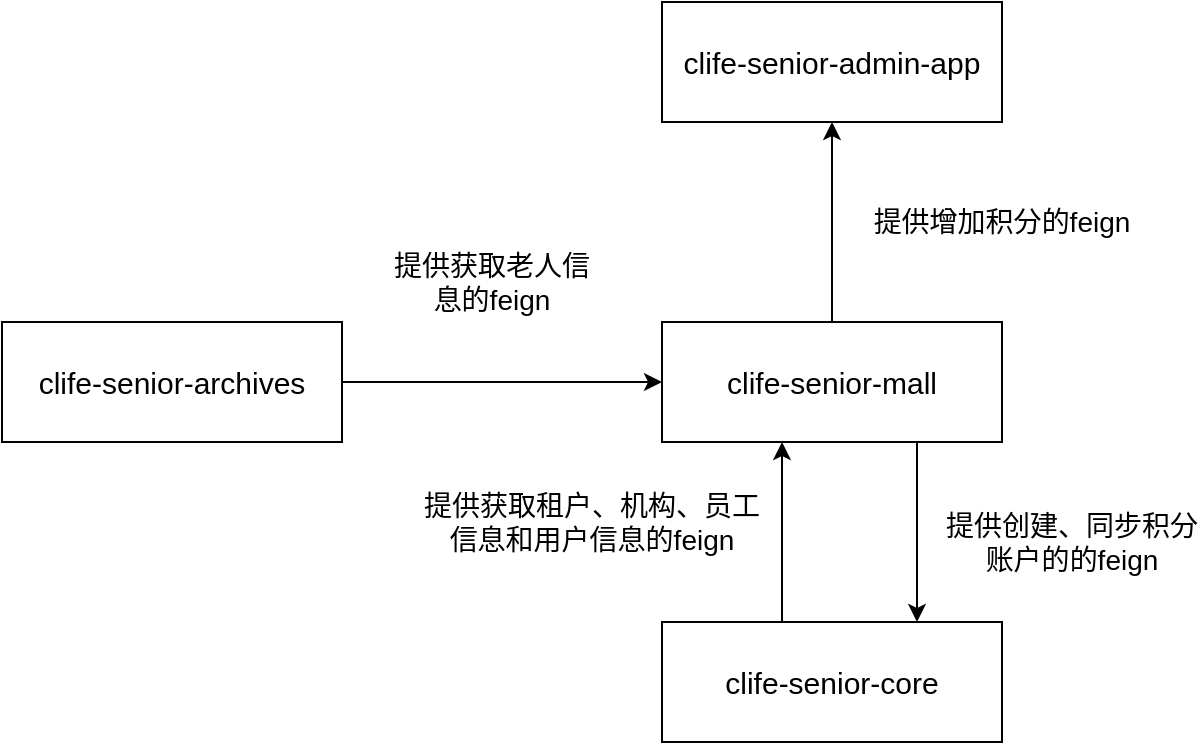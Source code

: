 <mxfile version="26.0.5">
  <diagram name="第 1 页" id="3xC0i13pA963EARv2Fnm">
    <mxGraphModel dx="1434" dy="746" grid="1" gridSize="10" guides="1" tooltips="1" connect="1" arrows="1" fold="1" page="1" pageScale="1" pageWidth="827" pageHeight="1169" math="0" shadow="0">
      <root>
        <mxCell id="0" />
        <mxCell id="1" parent="0" />
        <mxCell id="g5FMkj5_sutlST1C0PE7-9" style="edgeStyle=orthogonalEdgeStyle;rounded=0;orthogonalLoop=1;jettySize=auto;html=1;exitX=0.75;exitY=1;exitDx=0;exitDy=0;entryX=0.75;entryY=0;entryDx=0;entryDy=0;" edge="1" parent="1" source="g5FMkj5_sutlST1C0PE7-1" target="g5FMkj5_sutlST1C0PE7-3">
          <mxGeometry relative="1" as="geometry" />
        </mxCell>
        <mxCell id="g5FMkj5_sutlST1C0PE7-11" value="" style="edgeStyle=orthogonalEdgeStyle;rounded=0;orthogonalLoop=1;jettySize=auto;html=1;" edge="1" parent="1" source="g5FMkj5_sutlST1C0PE7-1" target="g5FMkj5_sutlST1C0PE7-4">
          <mxGeometry relative="1" as="geometry" />
        </mxCell>
        <mxCell id="g5FMkj5_sutlST1C0PE7-1" value="&lt;font style=&quot;font-size: 15px;&quot;&gt;clife-senior-mall&lt;/font&gt;" style="rounded=0;whiteSpace=wrap;html=1;" vertex="1" parent="1">
          <mxGeometry x="400" y="290" width="170" height="60" as="geometry" />
        </mxCell>
        <mxCell id="g5FMkj5_sutlST1C0PE7-5" style="edgeStyle=orthogonalEdgeStyle;rounded=0;orthogonalLoop=1;jettySize=auto;html=1;exitX=1;exitY=0.5;exitDx=0;exitDy=0;entryX=0;entryY=0.5;entryDx=0;entryDy=0;" edge="1" parent="1" source="g5FMkj5_sutlST1C0PE7-2" target="g5FMkj5_sutlST1C0PE7-1">
          <mxGeometry relative="1" as="geometry" />
        </mxCell>
        <mxCell id="g5FMkj5_sutlST1C0PE7-2" value="&lt;font style=&quot;font-size: 15px;&quot;&gt;clife-senior-archives&lt;/font&gt;" style="rounded=0;whiteSpace=wrap;html=1;" vertex="1" parent="1">
          <mxGeometry x="70" y="290" width="170" height="60" as="geometry" />
        </mxCell>
        <mxCell id="g5FMkj5_sutlST1C0PE7-7" value="" style="edgeStyle=orthogonalEdgeStyle;rounded=0;orthogonalLoop=1;jettySize=auto;html=1;" edge="1" parent="1" source="g5FMkj5_sutlST1C0PE7-3" target="g5FMkj5_sutlST1C0PE7-1">
          <mxGeometry relative="1" as="geometry">
            <Array as="points">
              <mxPoint x="460" y="400" />
              <mxPoint x="460" y="400" />
            </Array>
          </mxGeometry>
        </mxCell>
        <mxCell id="g5FMkj5_sutlST1C0PE7-3" value="&lt;font style=&quot;font-size: 15px;&quot;&gt;clife-senior-core&lt;/font&gt;" style="rounded=0;whiteSpace=wrap;html=1;" vertex="1" parent="1">
          <mxGeometry x="400" y="440" width="170" height="60" as="geometry" />
        </mxCell>
        <mxCell id="g5FMkj5_sutlST1C0PE7-4" value="&lt;font style=&quot;font-size: 15px;&quot;&gt;clife-senior-admin-app&lt;/font&gt;" style="rounded=0;whiteSpace=wrap;html=1;" vertex="1" parent="1">
          <mxGeometry x="400" y="130" width="170" height="60" as="geometry" />
        </mxCell>
        <mxCell id="g5FMkj5_sutlST1C0PE7-12" value="&lt;div&gt;提供获取老人信&lt;/div&gt;&lt;div&gt;息的feign&lt;/div&gt;" style="text;html=1;align=center;verticalAlign=middle;whiteSpace=wrap;rounded=0;fontSize=14;" vertex="1" parent="1">
          <mxGeometry x="250" y="240" width="130" height="60" as="geometry" />
        </mxCell>
        <mxCell id="g5FMkj5_sutlST1C0PE7-13" value="&lt;div&gt;提供增加积分&lt;span style=&quot;background-color: transparent; color: light-dark(rgb(0, 0, 0), rgb(255, 255, 255));&quot;&gt;的feign&lt;/span&gt;&lt;/div&gt;" style="text;html=1;align=center;verticalAlign=middle;whiteSpace=wrap;rounded=0;fontSize=14;" vertex="1" parent="1">
          <mxGeometry x="490" y="210" width="160" height="60" as="geometry" />
        </mxCell>
        <mxCell id="g5FMkj5_sutlST1C0PE7-14" value="&lt;div&gt;提供获取租户、机构、员工信息和用户信息的feign&lt;/div&gt;" style="text;html=1;align=center;verticalAlign=middle;whiteSpace=wrap;rounded=0;fontSize=14;" vertex="1" parent="1">
          <mxGeometry x="280" y="360" width="170" height="60" as="geometry" />
        </mxCell>
        <mxCell id="g5FMkj5_sutlST1C0PE7-15" value="&lt;div&gt;提供创建、同步积分账户的&lt;span style=&quot;background-color: transparent; color: light-dark(rgb(0, 0, 0), rgb(255, 255, 255));&quot;&gt;的feign&lt;/span&gt;&lt;/div&gt;" style="text;html=1;align=center;verticalAlign=middle;whiteSpace=wrap;rounded=0;fontSize=14;" vertex="1" parent="1">
          <mxGeometry x="540" y="370" width="130" height="60" as="geometry" />
        </mxCell>
      </root>
    </mxGraphModel>
  </diagram>
</mxfile>
